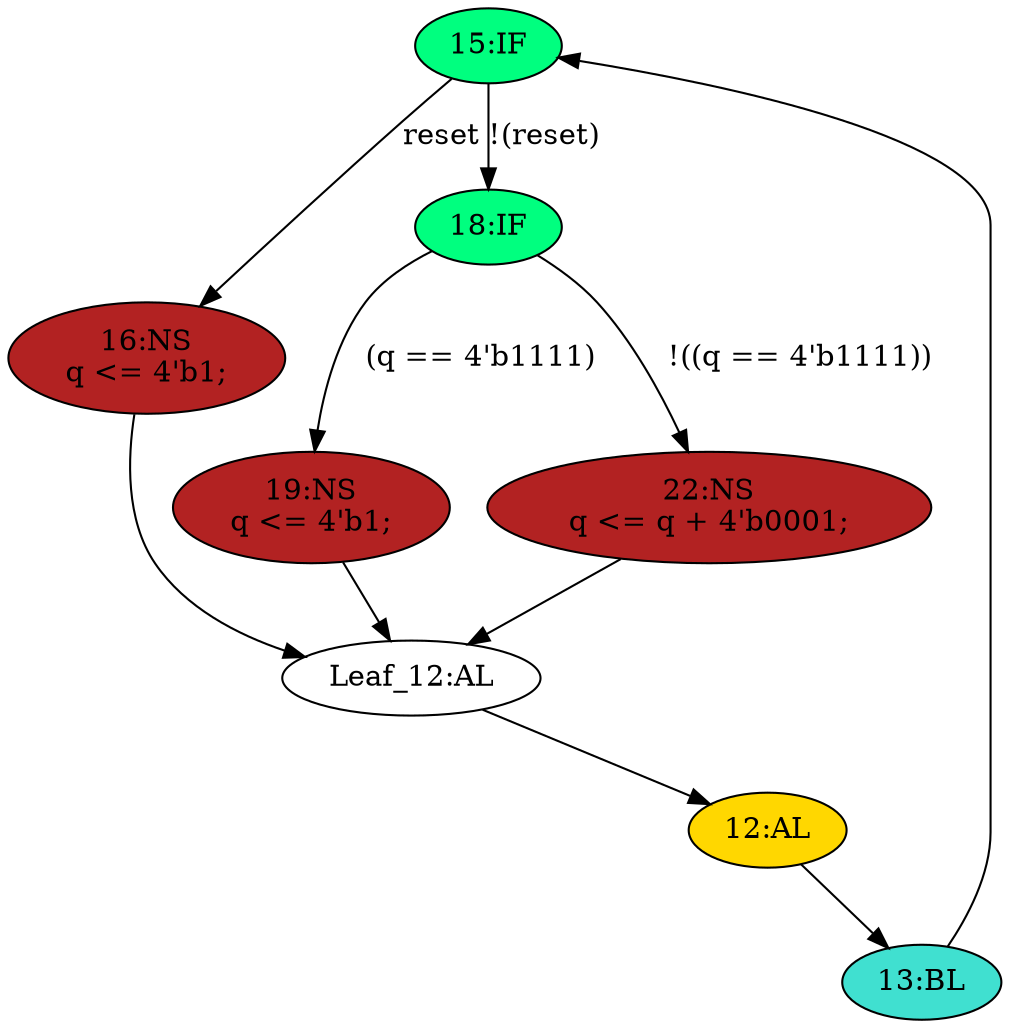 strict digraph "compose( ,  )" {
	node [label="\N"];
	"15:IF"	[ast="<pyverilog.vparser.ast.IfStatement object at 0x7fda9f6b7390>",
		fillcolor=springgreen,
		label="15:IF",
		statements="[]",
		style=filled,
		typ=IfStatement];
	"16:NS"	[ast="<pyverilog.vparser.ast.NonblockingSubstitution object at 0x7fda9f656910>",
		fillcolor=firebrick,
		label="16:NS
q <= 4'b1;",
		statements="[<pyverilog.vparser.ast.NonblockingSubstitution object at 0x7fda9f656910>]",
		style=filled,
		typ=NonblockingSubstitution];
	"15:IF" -> "16:NS"	[cond="['reset']",
		label=reset,
		lineno=15];
	"18:IF"	[ast="<pyverilog.vparser.ast.IfStatement object at 0x7fda9f6a3210>",
		fillcolor=springgreen,
		label="18:IF",
		statements="[]",
		style=filled,
		typ=IfStatement];
	"15:IF" -> "18:IF"	[cond="['reset']",
		label="!(reset)",
		lineno=15];
	"Leaf_12:AL"	[def_var="['q']",
		label="Leaf_12:AL"];
	"16:NS" -> "Leaf_12:AL"	[cond="[]",
		lineno=None];
	"19:NS"	[ast="<pyverilog.vparser.ast.NonblockingSubstitution object at 0x7fda9f6a3890>",
		fillcolor=firebrick,
		label="19:NS
q <= 4'b1;",
		statements="[<pyverilog.vparser.ast.NonblockingSubstitution object at 0x7fda9f6a3890>]",
		style=filled,
		typ=NonblockingSubstitution];
	"18:IF" -> "19:NS"	[cond="['q']",
		label="(q == 4'b1111)",
		lineno=18];
	"22:NS"	[ast="<pyverilog.vparser.ast.NonblockingSubstitution object at 0x7fda9f6b1150>",
		fillcolor=firebrick,
		label="22:NS
q <= q + 4'b0001;",
		statements="[<pyverilog.vparser.ast.NonblockingSubstitution object at 0x7fda9f6b1150>]",
		style=filled,
		typ=NonblockingSubstitution];
	"18:IF" -> "22:NS"	[cond="['q']",
		label="!((q == 4'b1111))",
		lineno=18];
	"13:BL"	[ast="<pyverilog.vparser.ast.Block object at 0x7fda9f735690>",
		fillcolor=turquoise,
		label="13:BL",
		statements="[]",
		style=filled,
		typ=Block];
	"13:BL" -> "15:IF"	[cond="[]",
		lineno=None];
	"19:NS" -> "Leaf_12:AL"	[cond="[]",
		lineno=None];
	"22:NS" -> "Leaf_12:AL"	[cond="[]",
		lineno=None];
	"12:AL"	[ast="<pyverilog.vparser.ast.Always object at 0x7fda9f735e10>",
		clk_sens=True,
		fillcolor=gold,
		label="12:AL",
		sens="['clk', 'reset']",
		statements="[]",
		style=filled,
		typ=Always,
		use_var="['reset', 'q']"];
	"12:AL" -> "13:BL"	[cond="[]",
		lineno=None];
	"Leaf_12:AL" -> "12:AL";
}
